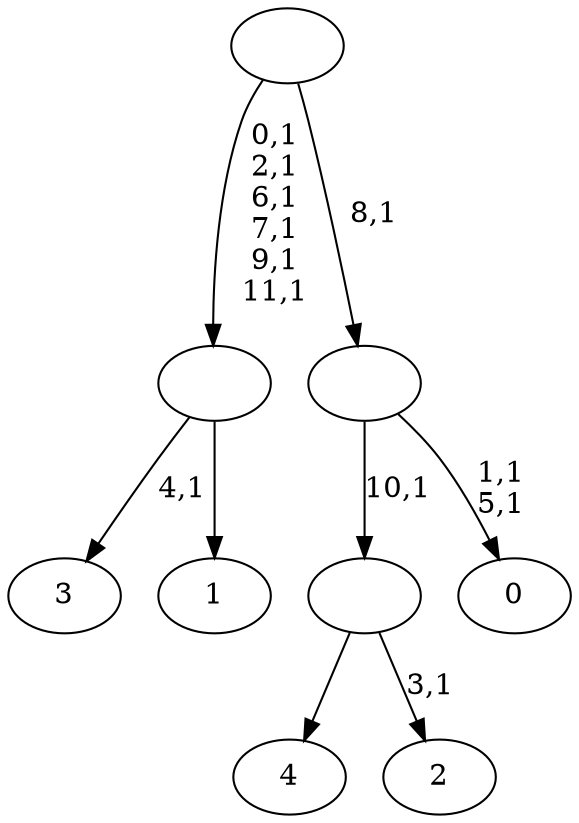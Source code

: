 digraph T {
	17 [label="4"]
	16 [label="3"]
	14 [label="2"]
	12 [label=""]
	11 [label="1"]
	10 [label=""]
	4 [label="0"]
	1 [label=""]
	0 [label=""]
	12 -> 14 [label="3,1"]
	12 -> 17 [label=""]
	10 -> 16 [label="4,1"]
	10 -> 11 [label=""]
	1 -> 4 [label="1,1\n5,1"]
	1 -> 12 [label="10,1"]
	0 -> 10 [label="0,1\n2,1\n6,1\n7,1\n9,1\n11,1"]
	0 -> 1 [label="8,1"]
}
